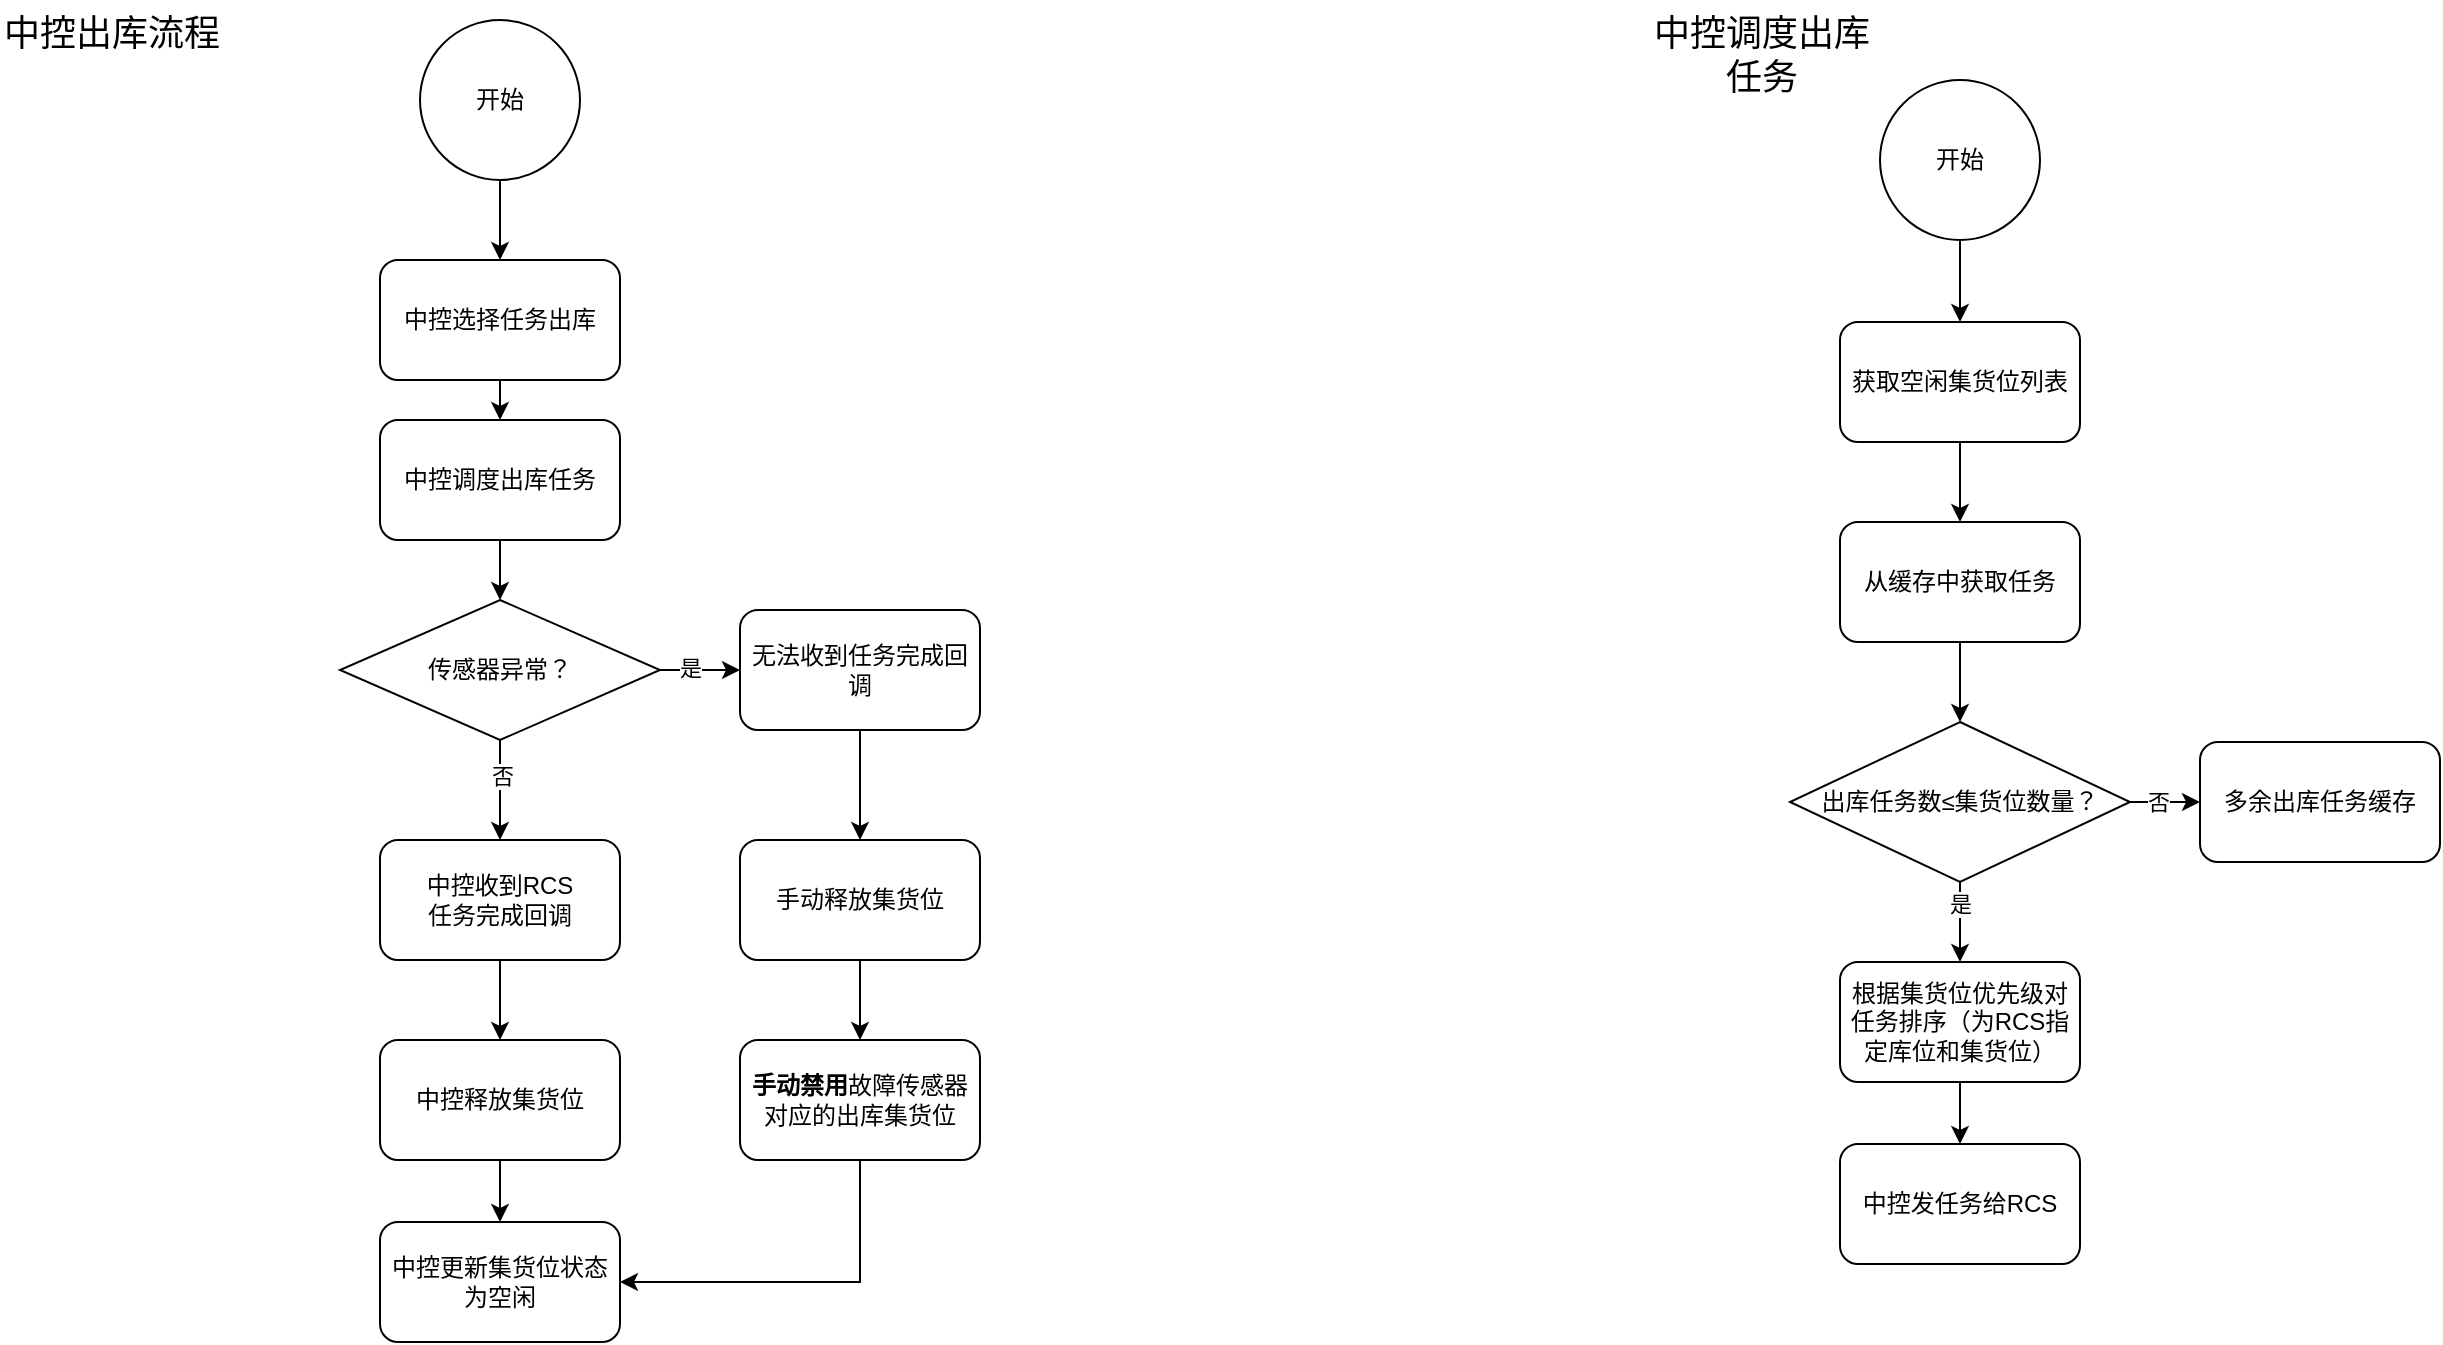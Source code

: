 <mxfile version="17.1.3" type="github">
  <diagram id="cRzlzBvyMLGwdJzJPwRj" name="Page-1">
    <mxGraphModel dx="2012" dy="662" grid="1" gridSize="10" guides="1" tooltips="1" connect="1" arrows="1" fold="1" page="1" pageScale="1" pageWidth="827" pageHeight="1169" math="0" shadow="0">
      <root>
        <mxCell id="0" />
        <mxCell id="1" parent="0" />
        <mxCell id="N3w-Lasd4Tz9Ui_GBEL--3" style="edgeStyle=orthogonalEdgeStyle;rounded=0;orthogonalLoop=1;jettySize=auto;html=1;exitX=0.5;exitY=1;exitDx=0;exitDy=0;entryX=0.5;entryY=0;entryDx=0;entryDy=0;" parent="1" source="N3w-Lasd4Tz9Ui_GBEL--1" target="N3w-Lasd4Tz9Ui_GBEL--2" edge="1">
          <mxGeometry relative="1" as="geometry" />
        </mxCell>
        <mxCell id="N3w-Lasd4Tz9Ui_GBEL--1" value="开始" style="ellipse;whiteSpace=wrap;html=1;aspect=fixed;" parent="1" vertex="1">
          <mxGeometry x="-440" y="89" width="80" height="80" as="geometry" />
        </mxCell>
        <mxCell id="N3w-Lasd4Tz9Ui_GBEL--5" style="edgeStyle=orthogonalEdgeStyle;rounded=0;orthogonalLoop=1;jettySize=auto;html=1;exitX=0.5;exitY=1;exitDx=0;exitDy=0;entryX=0.5;entryY=0;entryDx=0;entryDy=0;" parent="1" source="N3w-Lasd4Tz9Ui_GBEL--2" target="N3w-Lasd4Tz9Ui_GBEL--4" edge="1">
          <mxGeometry relative="1" as="geometry" />
        </mxCell>
        <mxCell id="N3w-Lasd4Tz9Ui_GBEL--2" value="中控选择任务出库" style="rounded=1;whiteSpace=wrap;html=1;" parent="1" vertex="1">
          <mxGeometry x="-460" y="209" width="120" height="60" as="geometry" />
        </mxCell>
        <mxCell id="N3w-Lasd4Tz9Ui_GBEL--58" style="edgeStyle=orthogonalEdgeStyle;rounded=0;orthogonalLoop=1;jettySize=auto;html=1;exitX=0.5;exitY=1;exitDx=0;exitDy=0;entryX=0.5;entryY=0;entryDx=0;entryDy=0;" parent="1" source="N3w-Lasd4Tz9Ui_GBEL--4" target="N3w-Lasd4Tz9Ui_GBEL--56" edge="1">
          <mxGeometry relative="1" as="geometry" />
        </mxCell>
        <mxCell id="N3w-Lasd4Tz9Ui_GBEL--4" value="中控调度出库任务" style="rounded=1;whiteSpace=wrap;html=1;" parent="1" vertex="1">
          <mxGeometry x="-460" y="289" width="120" height="60" as="geometry" />
        </mxCell>
        <mxCell id="N3w-Lasd4Tz9Ui_GBEL--54" style="edgeStyle=orthogonalEdgeStyle;rounded=0;orthogonalLoop=1;jettySize=auto;html=1;exitX=0.5;exitY=1;exitDx=0;exitDy=0;entryX=0.5;entryY=0;entryDx=0;entryDy=0;" parent="1" source="N3w-Lasd4Tz9Ui_GBEL--9" target="N3w-Lasd4Tz9Ui_GBEL--53" edge="1">
          <mxGeometry relative="1" as="geometry" />
        </mxCell>
        <mxCell id="N3w-Lasd4Tz9Ui_GBEL--9" value="中控释放集货位" style="rounded=1;whiteSpace=wrap;html=1;" parent="1" vertex="1">
          <mxGeometry x="-460" y="599" width="120" height="60" as="geometry" />
        </mxCell>
        <mxCell id="N3w-Lasd4Tz9Ui_GBEL--16" value="&lt;div style=&quot;text-align: center&quot;&gt;&lt;span&gt;&lt;font face=&quot;helvetica&quot; style=&quot;font-size: 18px&quot;&gt;中控调度出库任务&lt;/font&gt;&lt;/span&gt;&lt;/div&gt;" style="text;whiteSpace=wrap;html=1;" parent="1" vertex="1">
          <mxGeometry x="170" y="79" width="120" height="30" as="geometry" />
        </mxCell>
        <mxCell id="N3w-Lasd4Tz9Ui_GBEL--17" value="&lt;div style=&quot;text-align: center&quot;&gt;&lt;span&gt;&lt;font face=&quot;helvetica&quot; style=&quot;font-size: 18px&quot;&gt;中控出库流程&lt;/font&gt;&lt;/span&gt;&lt;/div&gt;" style="text;whiteSpace=wrap;html=1;" parent="1" vertex="1">
          <mxGeometry x="-650" y="79" width="120" height="30" as="geometry" />
        </mxCell>
        <mxCell id="N3w-Lasd4Tz9Ui_GBEL--20" style="edgeStyle=orthogonalEdgeStyle;rounded=0;orthogonalLoop=1;jettySize=auto;html=1;exitX=0.5;exitY=1;exitDx=0;exitDy=0;entryX=0.5;entryY=0;entryDx=0;entryDy=0;" parent="1" source="N3w-Lasd4Tz9Ui_GBEL--18" target="N3w-Lasd4Tz9Ui_GBEL--42" edge="1">
          <mxGeometry relative="1" as="geometry">
            <mxPoint x="329.49" y="226.88" as="targetPoint" />
          </mxGeometry>
        </mxCell>
        <mxCell id="N3w-Lasd4Tz9Ui_GBEL--18" value="开始" style="ellipse;whiteSpace=wrap;html=1;aspect=fixed;" parent="1" vertex="1">
          <mxGeometry x="290" y="119" width="80" height="80" as="geometry" />
        </mxCell>
        <mxCell id="N3w-Lasd4Tz9Ui_GBEL--24" style="edgeStyle=orthogonalEdgeStyle;rounded=0;orthogonalLoop=1;jettySize=auto;html=1;exitX=1;exitY=0.5;exitDx=0;exitDy=0;entryX=0;entryY=0.5;entryDx=0;entryDy=0;" parent="1" source="N3w-Lasd4Tz9Ui_GBEL--21" target="N3w-Lasd4Tz9Ui_GBEL--23" edge="1">
          <mxGeometry relative="1" as="geometry" />
        </mxCell>
        <mxCell id="N3w-Lasd4Tz9Ui_GBEL--27" value="否" style="edgeLabel;html=1;align=center;verticalAlign=middle;resizable=0;points=[];" parent="N3w-Lasd4Tz9Ui_GBEL--24" vertex="1" connectable="0">
          <mxGeometry x="-0.228" relative="1" as="geometry">
            <mxPoint as="offset" />
          </mxGeometry>
        </mxCell>
        <mxCell id="N3w-Lasd4Tz9Ui_GBEL--26" style="edgeStyle=orthogonalEdgeStyle;rounded=0;orthogonalLoop=1;jettySize=auto;html=1;exitX=0.5;exitY=1;exitDx=0;exitDy=0;entryX=0.5;entryY=0;entryDx=0;entryDy=0;" parent="1" source="N3w-Lasd4Tz9Ui_GBEL--21" target="N3w-Lasd4Tz9Ui_GBEL--29" edge="1">
          <mxGeometry relative="1" as="geometry">
            <mxPoint x="330" y="560" as="targetPoint" />
          </mxGeometry>
        </mxCell>
        <mxCell id="N3w-Lasd4Tz9Ui_GBEL--28" value="是" style="edgeLabel;html=1;align=center;verticalAlign=middle;resizable=0;points=[];" parent="N3w-Lasd4Tz9Ui_GBEL--26" vertex="1" connectable="0">
          <mxGeometry x="-0.731" y="1" relative="1" as="geometry">
            <mxPoint x="-1" y="5" as="offset" />
          </mxGeometry>
        </mxCell>
        <mxCell id="N3w-Lasd4Tz9Ui_GBEL--21" value="出库任务数≤集货位数量？" style="rhombus;whiteSpace=wrap;html=1;" parent="1" vertex="1">
          <mxGeometry x="245" y="440" width="170" height="80" as="geometry" />
        </mxCell>
        <mxCell id="N3w-Lasd4Tz9Ui_GBEL--23" value="多余出库任务缓存" style="rounded=1;whiteSpace=wrap;html=1;" parent="1" vertex="1">
          <mxGeometry x="450" y="450" width="120" height="60" as="geometry" />
        </mxCell>
        <mxCell id="N3w-Lasd4Tz9Ui_GBEL--31" style="edgeStyle=orthogonalEdgeStyle;rounded=0;orthogonalLoop=1;jettySize=auto;html=1;exitX=0.5;exitY=1;exitDx=0;exitDy=0;entryX=0.5;entryY=0;entryDx=0;entryDy=0;" parent="1" source="N3w-Lasd4Tz9Ui_GBEL--29" target="N3w-Lasd4Tz9Ui_GBEL--30" edge="1">
          <mxGeometry relative="1" as="geometry" />
        </mxCell>
        <mxCell id="N3w-Lasd4Tz9Ui_GBEL--29" value="根据集货位优先级对任务排序（为RCS指定库位和集货位）" style="rounded=1;whiteSpace=wrap;html=1;" parent="1" vertex="1">
          <mxGeometry x="270" y="560" width="120" height="60" as="geometry" />
        </mxCell>
        <mxCell id="N3w-Lasd4Tz9Ui_GBEL--30" value="中控发任务给RCS" style="rounded=1;whiteSpace=wrap;html=1;" parent="1" vertex="1">
          <mxGeometry x="270" y="651" width="120" height="60" as="geometry" />
        </mxCell>
        <mxCell id="N3w-Lasd4Tz9Ui_GBEL--39" style="edgeStyle=orthogonalEdgeStyle;rounded=0;orthogonalLoop=1;jettySize=auto;html=1;exitX=1;exitY=0.5;exitDx=0;exitDy=0;entryX=0;entryY=0.5;entryDx=0;entryDy=0;" parent="1" edge="1">
          <mxGeometry relative="1" as="geometry">
            <mxPoint x="605" y="270" as="sourcePoint" />
          </mxGeometry>
        </mxCell>
        <mxCell id="N3w-Lasd4Tz9Ui_GBEL--47" style="edgeStyle=orthogonalEdgeStyle;rounded=0;orthogonalLoop=1;jettySize=auto;html=1;exitX=0.5;exitY=1;exitDx=0;exitDy=0;entryX=0.5;entryY=0;entryDx=0;entryDy=0;" parent="1" source="N3w-Lasd4Tz9Ui_GBEL--42" target="N3w-Lasd4Tz9Ui_GBEL--48" edge="1">
          <mxGeometry relative="1" as="geometry">
            <mxPoint x="330" y="330" as="targetPoint" />
          </mxGeometry>
        </mxCell>
        <mxCell id="N3w-Lasd4Tz9Ui_GBEL--42" value="获取空闲集货位列表" style="rounded=1;whiteSpace=wrap;html=1;" parent="1" vertex="1">
          <mxGeometry x="270" y="240" width="120" height="60" as="geometry" />
        </mxCell>
        <mxCell id="N3w-Lasd4Tz9Ui_GBEL--52" style="edgeStyle=orthogonalEdgeStyle;rounded=0;orthogonalLoop=1;jettySize=auto;html=1;exitX=0.5;exitY=1;exitDx=0;exitDy=0;entryX=0.5;entryY=0;entryDx=0;entryDy=0;" parent="1" source="N3w-Lasd4Tz9Ui_GBEL--48" target="N3w-Lasd4Tz9Ui_GBEL--21" edge="1">
          <mxGeometry relative="1" as="geometry" />
        </mxCell>
        <mxCell id="N3w-Lasd4Tz9Ui_GBEL--48" value="从缓存中获取任务" style="rounded=1;whiteSpace=wrap;html=1;" parent="1" vertex="1">
          <mxGeometry x="270" y="340" width="120" height="60" as="geometry" />
        </mxCell>
        <mxCell id="N3w-Lasd4Tz9Ui_GBEL--53" value="中控更新集货位状态为空闲" style="rounded=1;whiteSpace=wrap;html=1;" parent="1" vertex="1">
          <mxGeometry x="-460" y="690" width="120" height="60" as="geometry" />
        </mxCell>
        <mxCell id="N3w-Lasd4Tz9Ui_GBEL--60" style="edgeStyle=orthogonalEdgeStyle;rounded=0;orthogonalLoop=1;jettySize=auto;html=1;exitX=0.5;exitY=1;exitDx=0;exitDy=0;entryX=0.5;entryY=0;entryDx=0;entryDy=0;" parent="1" source="N3w-Lasd4Tz9Ui_GBEL--56" target="N3w-Lasd4Tz9Ui_GBEL--59" edge="1">
          <mxGeometry relative="1" as="geometry" />
        </mxCell>
        <mxCell id="N3w-Lasd4Tz9Ui_GBEL--61" value="否" style="edgeLabel;html=1;align=center;verticalAlign=middle;resizable=0;points=[];" parent="N3w-Lasd4Tz9Ui_GBEL--60" vertex="1" connectable="0">
          <mxGeometry x="-0.28" y="1" relative="1" as="geometry">
            <mxPoint as="offset" />
          </mxGeometry>
        </mxCell>
        <mxCell id="N3w-Lasd4Tz9Ui_GBEL--64" style="edgeStyle=orthogonalEdgeStyle;rounded=0;orthogonalLoop=1;jettySize=auto;html=1;exitX=1;exitY=0.5;exitDx=0;exitDy=0;entryX=0;entryY=0.5;entryDx=0;entryDy=0;" parent="1" source="N3w-Lasd4Tz9Ui_GBEL--56" target="N3w-Lasd4Tz9Ui_GBEL--63" edge="1">
          <mxGeometry relative="1" as="geometry" />
        </mxCell>
        <mxCell id="N3w-Lasd4Tz9Ui_GBEL--65" value="是" style="edgeLabel;html=1;align=center;verticalAlign=middle;resizable=0;points=[];" parent="N3w-Lasd4Tz9Ui_GBEL--64" vertex="1" connectable="0">
          <mxGeometry x="-0.283" y="1" relative="1" as="geometry">
            <mxPoint as="offset" />
          </mxGeometry>
        </mxCell>
        <mxCell id="N3w-Lasd4Tz9Ui_GBEL--56" value="传感器异常？" style="rhombus;whiteSpace=wrap;html=1;" parent="1" vertex="1">
          <mxGeometry x="-480" y="379" width="160" height="70" as="geometry" />
        </mxCell>
        <mxCell id="N3w-Lasd4Tz9Ui_GBEL--62" style="edgeStyle=orthogonalEdgeStyle;rounded=0;orthogonalLoop=1;jettySize=auto;html=1;exitX=0.5;exitY=1;exitDx=0;exitDy=0;entryX=0.5;entryY=0;entryDx=0;entryDy=0;" parent="1" source="N3w-Lasd4Tz9Ui_GBEL--59" target="N3w-Lasd4Tz9Ui_GBEL--9" edge="1">
          <mxGeometry relative="1" as="geometry" />
        </mxCell>
        <mxCell id="N3w-Lasd4Tz9Ui_GBEL--59" value="中控收到RCS&lt;br&gt;任务完成回调" style="rounded=1;whiteSpace=wrap;html=1;" parent="1" vertex="1">
          <mxGeometry x="-460" y="499" width="120" height="60" as="geometry" />
        </mxCell>
        <mxCell id="N3w-Lasd4Tz9Ui_GBEL--67" style="edgeStyle=orthogonalEdgeStyle;rounded=0;orthogonalLoop=1;jettySize=auto;html=1;exitX=0.5;exitY=1;exitDx=0;exitDy=0;entryX=0.5;entryY=0;entryDx=0;entryDy=0;" parent="1" source="N3w-Lasd4Tz9Ui_GBEL--63" target="N3w-Lasd4Tz9Ui_GBEL--66" edge="1">
          <mxGeometry relative="1" as="geometry" />
        </mxCell>
        <mxCell id="N3w-Lasd4Tz9Ui_GBEL--63" value="无法收到任务完成回调" style="rounded=1;whiteSpace=wrap;html=1;" parent="1" vertex="1">
          <mxGeometry x="-280" y="384" width="120" height="60" as="geometry" />
        </mxCell>
        <mxCell id="1XdYHk9GoFmt2zoT3gbZ-2" style="edgeStyle=orthogonalEdgeStyle;rounded=0;orthogonalLoop=1;jettySize=auto;html=1;exitX=0.5;exitY=1;exitDx=0;exitDy=0;entryX=0.5;entryY=0;entryDx=0;entryDy=0;" parent="1" source="N3w-Lasd4Tz9Ui_GBEL--66" target="1XdYHk9GoFmt2zoT3gbZ-1" edge="1">
          <mxGeometry relative="1" as="geometry" />
        </mxCell>
        <mxCell id="N3w-Lasd4Tz9Ui_GBEL--66" value="手动释放集货位" style="rounded=1;whiteSpace=wrap;html=1;" parent="1" vertex="1">
          <mxGeometry x="-280" y="499" width="120" height="60" as="geometry" />
        </mxCell>
        <mxCell id="1XdYHk9GoFmt2zoT3gbZ-3" style="edgeStyle=orthogonalEdgeStyle;rounded=0;orthogonalLoop=1;jettySize=auto;html=1;exitX=0.5;exitY=1;exitDx=0;exitDy=0;entryX=1;entryY=0.5;entryDx=0;entryDy=0;" parent="1" source="1XdYHk9GoFmt2zoT3gbZ-1" target="N3w-Lasd4Tz9Ui_GBEL--53" edge="1">
          <mxGeometry relative="1" as="geometry" />
        </mxCell>
        <mxCell id="1XdYHk9GoFmt2zoT3gbZ-1" value="&lt;b&gt;手动禁用&lt;/b&gt;故障传感器对应的出库集货位" style="rounded=1;whiteSpace=wrap;html=1;" parent="1" vertex="1">
          <mxGeometry x="-280" y="599" width="120" height="60" as="geometry" />
        </mxCell>
      </root>
    </mxGraphModel>
  </diagram>
</mxfile>
